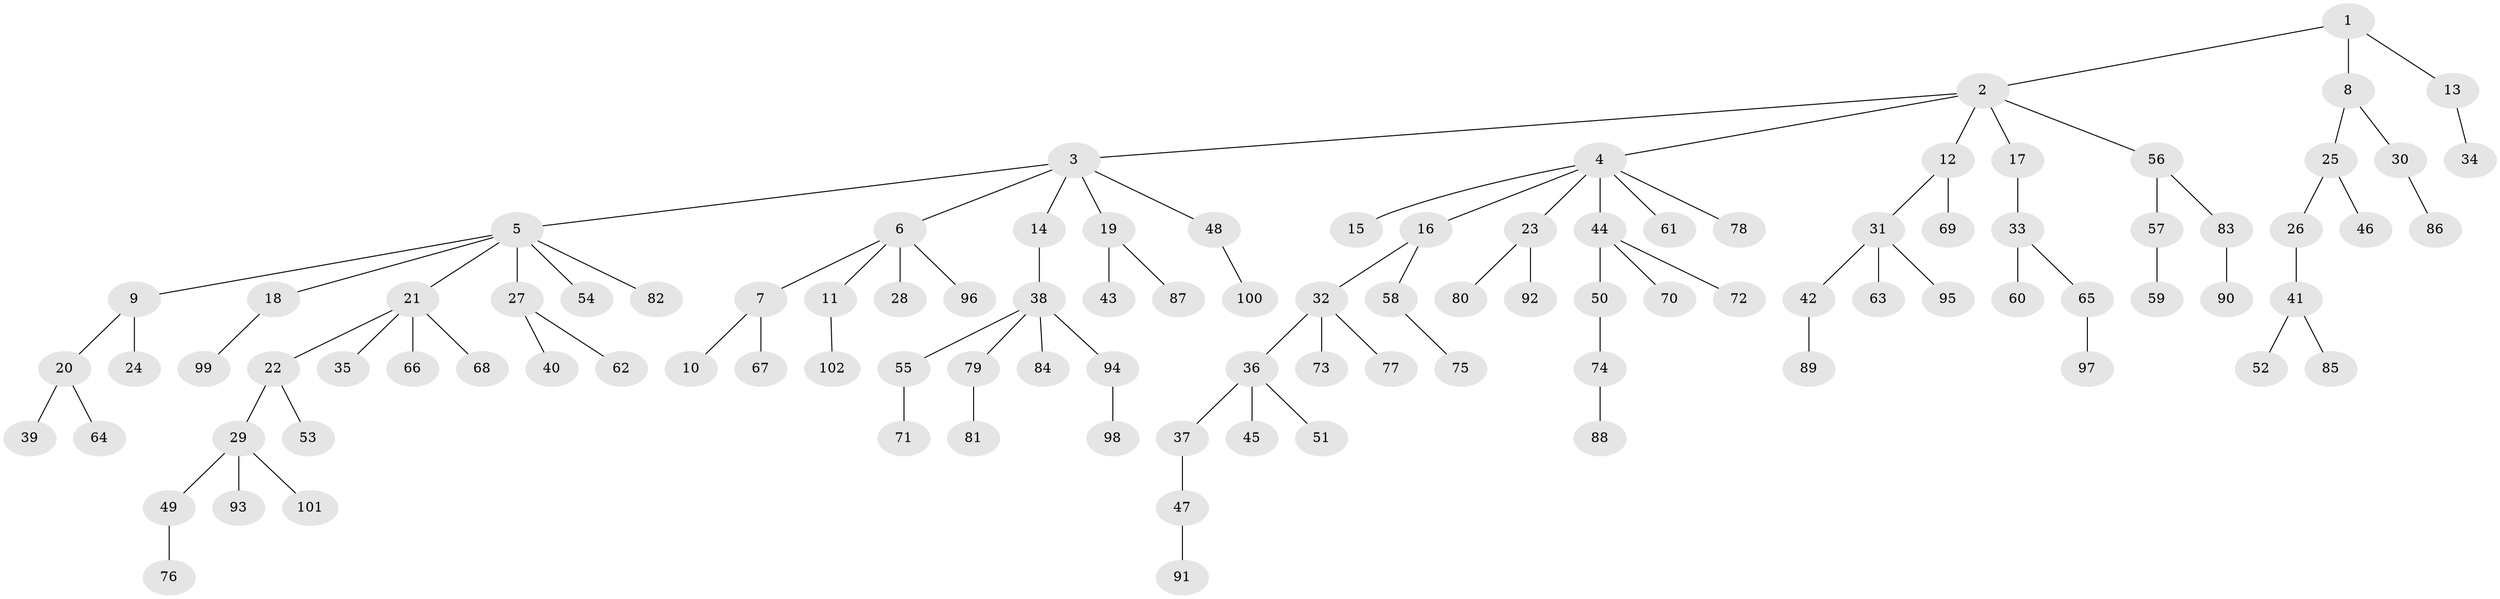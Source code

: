 // Generated by graph-tools (version 1.1) at 2025/52/03/09/25 04:52:56]
// undirected, 102 vertices, 101 edges
graph export_dot {
graph [start="1"]
  node [color=gray90,style=filled];
  1;
  2;
  3;
  4;
  5;
  6;
  7;
  8;
  9;
  10;
  11;
  12;
  13;
  14;
  15;
  16;
  17;
  18;
  19;
  20;
  21;
  22;
  23;
  24;
  25;
  26;
  27;
  28;
  29;
  30;
  31;
  32;
  33;
  34;
  35;
  36;
  37;
  38;
  39;
  40;
  41;
  42;
  43;
  44;
  45;
  46;
  47;
  48;
  49;
  50;
  51;
  52;
  53;
  54;
  55;
  56;
  57;
  58;
  59;
  60;
  61;
  62;
  63;
  64;
  65;
  66;
  67;
  68;
  69;
  70;
  71;
  72;
  73;
  74;
  75;
  76;
  77;
  78;
  79;
  80;
  81;
  82;
  83;
  84;
  85;
  86;
  87;
  88;
  89;
  90;
  91;
  92;
  93;
  94;
  95;
  96;
  97;
  98;
  99;
  100;
  101;
  102;
  1 -- 2;
  1 -- 8;
  1 -- 13;
  2 -- 3;
  2 -- 4;
  2 -- 12;
  2 -- 17;
  2 -- 56;
  3 -- 5;
  3 -- 6;
  3 -- 14;
  3 -- 19;
  3 -- 48;
  4 -- 15;
  4 -- 16;
  4 -- 23;
  4 -- 44;
  4 -- 61;
  4 -- 78;
  5 -- 9;
  5 -- 18;
  5 -- 21;
  5 -- 27;
  5 -- 54;
  5 -- 82;
  6 -- 7;
  6 -- 11;
  6 -- 28;
  6 -- 96;
  7 -- 10;
  7 -- 67;
  8 -- 25;
  8 -- 30;
  9 -- 20;
  9 -- 24;
  11 -- 102;
  12 -- 31;
  12 -- 69;
  13 -- 34;
  14 -- 38;
  16 -- 32;
  16 -- 58;
  17 -- 33;
  18 -- 99;
  19 -- 43;
  19 -- 87;
  20 -- 39;
  20 -- 64;
  21 -- 22;
  21 -- 35;
  21 -- 66;
  21 -- 68;
  22 -- 29;
  22 -- 53;
  23 -- 80;
  23 -- 92;
  25 -- 26;
  25 -- 46;
  26 -- 41;
  27 -- 40;
  27 -- 62;
  29 -- 49;
  29 -- 93;
  29 -- 101;
  30 -- 86;
  31 -- 42;
  31 -- 63;
  31 -- 95;
  32 -- 36;
  32 -- 73;
  32 -- 77;
  33 -- 60;
  33 -- 65;
  36 -- 37;
  36 -- 45;
  36 -- 51;
  37 -- 47;
  38 -- 55;
  38 -- 79;
  38 -- 84;
  38 -- 94;
  41 -- 52;
  41 -- 85;
  42 -- 89;
  44 -- 50;
  44 -- 70;
  44 -- 72;
  47 -- 91;
  48 -- 100;
  49 -- 76;
  50 -- 74;
  55 -- 71;
  56 -- 57;
  56 -- 83;
  57 -- 59;
  58 -- 75;
  65 -- 97;
  74 -- 88;
  79 -- 81;
  83 -- 90;
  94 -- 98;
}
